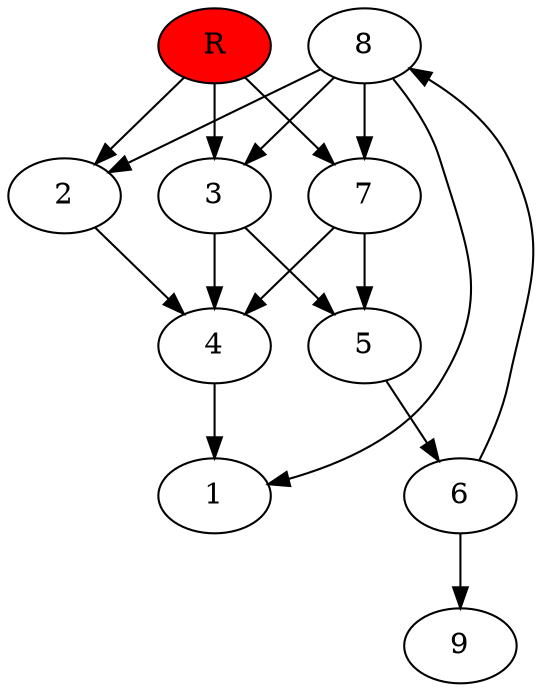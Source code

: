digraph prb18279 {
	1
	2
	3
	4
	5
	6
	7
	8
	R [fillcolor="#ff0000" style=filled]
	2 -> 4
	3 -> 4
	3 -> 5
	4 -> 1
	5 -> 6
	6 -> 8
	6 -> 9
	7 -> 4
	7 -> 5
	8 -> 1
	8 -> 2
	8 -> 3
	8 -> 7
	R -> 2
	R -> 3
	R -> 7
}
